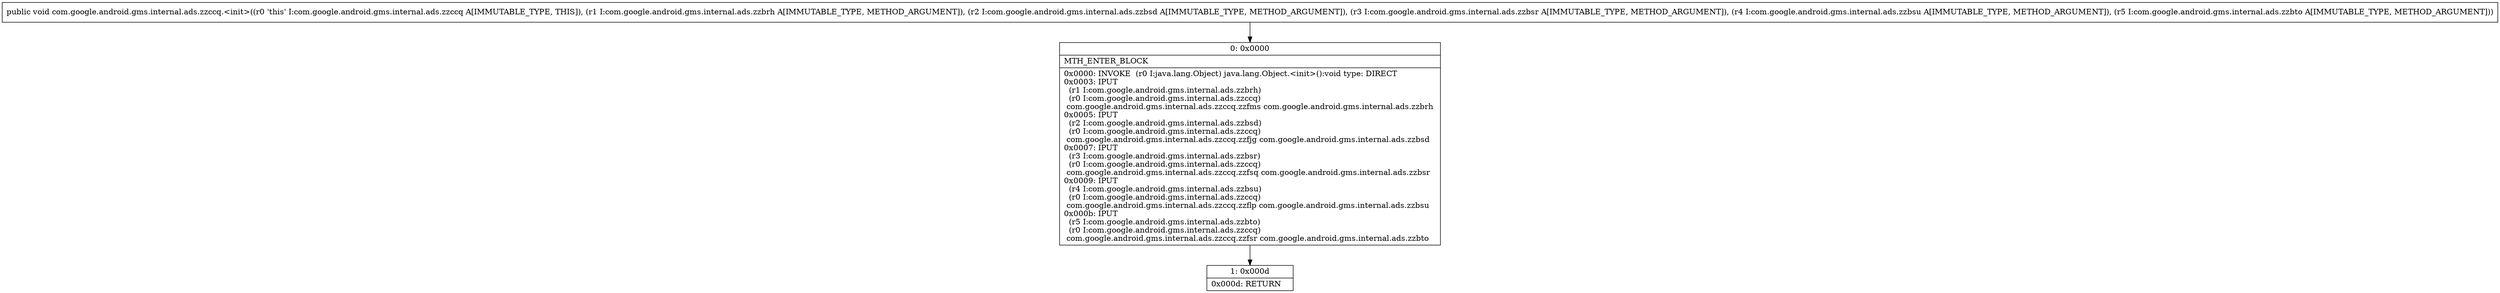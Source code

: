 digraph "CFG forcom.google.android.gms.internal.ads.zzccq.\<init\>(Lcom\/google\/android\/gms\/internal\/ads\/zzbrh;Lcom\/google\/android\/gms\/internal\/ads\/zzbsd;Lcom\/google\/android\/gms\/internal\/ads\/zzbsr;Lcom\/google\/android\/gms\/internal\/ads\/zzbsu;Lcom\/google\/android\/gms\/internal\/ads\/zzbto;)V" {
Node_0 [shape=record,label="{0\:\ 0x0000|MTH_ENTER_BLOCK\l|0x0000: INVOKE  (r0 I:java.lang.Object) java.lang.Object.\<init\>():void type: DIRECT \l0x0003: IPUT  \l  (r1 I:com.google.android.gms.internal.ads.zzbrh)\l  (r0 I:com.google.android.gms.internal.ads.zzccq)\l com.google.android.gms.internal.ads.zzccq.zzfms com.google.android.gms.internal.ads.zzbrh \l0x0005: IPUT  \l  (r2 I:com.google.android.gms.internal.ads.zzbsd)\l  (r0 I:com.google.android.gms.internal.ads.zzccq)\l com.google.android.gms.internal.ads.zzccq.zzfjg com.google.android.gms.internal.ads.zzbsd \l0x0007: IPUT  \l  (r3 I:com.google.android.gms.internal.ads.zzbsr)\l  (r0 I:com.google.android.gms.internal.ads.zzccq)\l com.google.android.gms.internal.ads.zzccq.zzfsq com.google.android.gms.internal.ads.zzbsr \l0x0009: IPUT  \l  (r4 I:com.google.android.gms.internal.ads.zzbsu)\l  (r0 I:com.google.android.gms.internal.ads.zzccq)\l com.google.android.gms.internal.ads.zzccq.zzflp com.google.android.gms.internal.ads.zzbsu \l0x000b: IPUT  \l  (r5 I:com.google.android.gms.internal.ads.zzbto)\l  (r0 I:com.google.android.gms.internal.ads.zzccq)\l com.google.android.gms.internal.ads.zzccq.zzfsr com.google.android.gms.internal.ads.zzbto \l}"];
Node_1 [shape=record,label="{1\:\ 0x000d|0x000d: RETURN   \l}"];
MethodNode[shape=record,label="{public void com.google.android.gms.internal.ads.zzccq.\<init\>((r0 'this' I:com.google.android.gms.internal.ads.zzccq A[IMMUTABLE_TYPE, THIS]), (r1 I:com.google.android.gms.internal.ads.zzbrh A[IMMUTABLE_TYPE, METHOD_ARGUMENT]), (r2 I:com.google.android.gms.internal.ads.zzbsd A[IMMUTABLE_TYPE, METHOD_ARGUMENT]), (r3 I:com.google.android.gms.internal.ads.zzbsr A[IMMUTABLE_TYPE, METHOD_ARGUMENT]), (r4 I:com.google.android.gms.internal.ads.zzbsu A[IMMUTABLE_TYPE, METHOD_ARGUMENT]), (r5 I:com.google.android.gms.internal.ads.zzbto A[IMMUTABLE_TYPE, METHOD_ARGUMENT])) }"];
MethodNode -> Node_0;
Node_0 -> Node_1;
}


